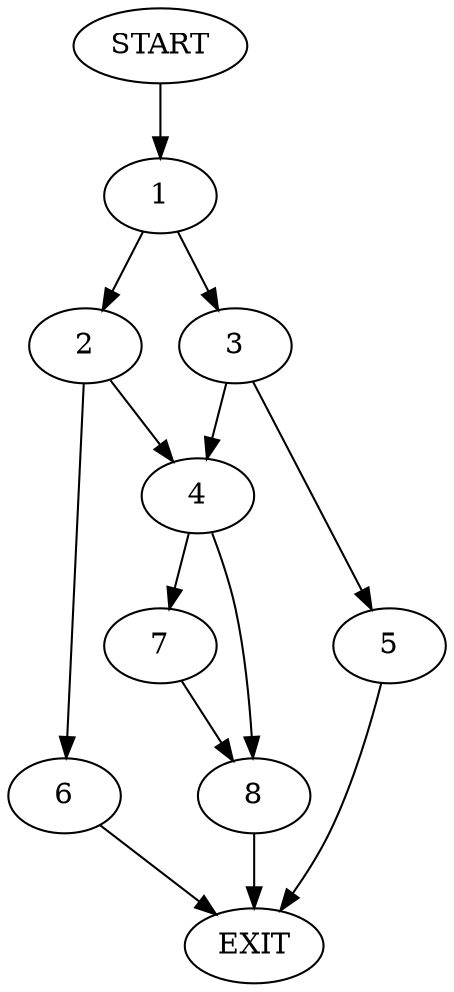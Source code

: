 digraph {
0 [label="START"]
9 [label="EXIT"]
0 -> 1
1 -> 2
1 -> 3
3 -> 4
3 -> 5
2 -> 4
2 -> 6
4 -> 7
4 -> 8
6 -> 9
5 -> 9
8 -> 9
7 -> 8
}
